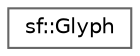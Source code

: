 digraph "Graphical Class Hierarchy"
{
 // LATEX_PDF_SIZE
  bgcolor="transparent";
  edge [fontname=Helvetica,fontsize=10,labelfontname=Helvetica,labelfontsize=10];
  node [fontname=Helvetica,fontsize=10,shape=box,height=0.2,width=0.4];
  rankdir="LR";
  Node0 [id="Node000000",label="sf::Glyph",height=0.2,width=0.4,color="grey40", fillcolor="white", style="filled",URL="$classsf_1_1_glyph.html",tooltip="Structure describing a glyph."];
}
